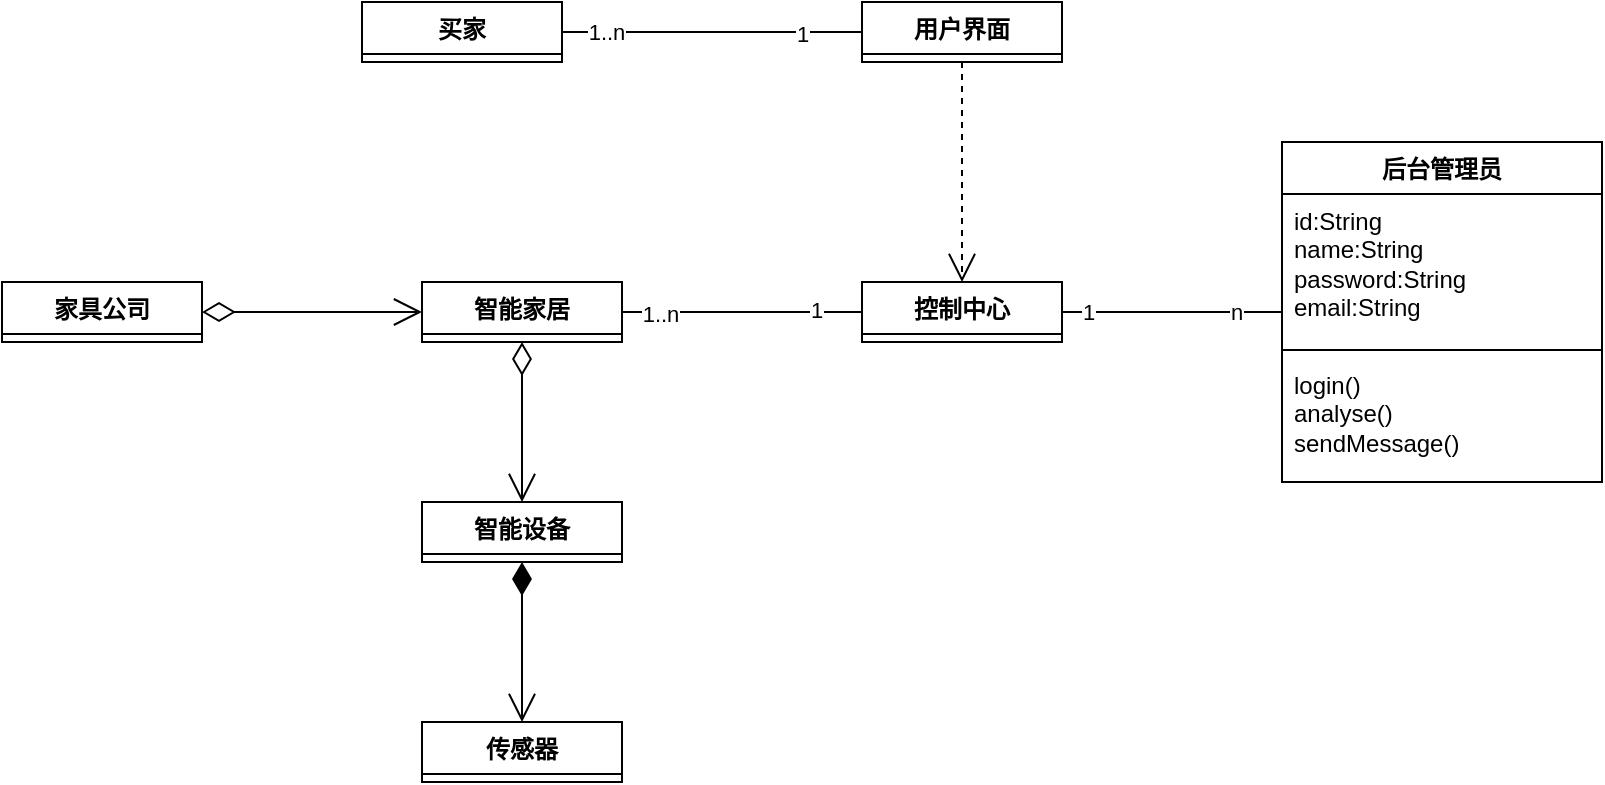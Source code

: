 <mxfile version="24.2.0" type="github">
  <diagram name="第 1 页" id="8jwr1yB68v9hcRnRHFLA">
    <mxGraphModel dx="713" dy="302" grid="1" gridSize="10" guides="1" tooltips="1" connect="1" arrows="1" fold="1" page="1" pageScale="1" pageWidth="850" pageHeight="1100" math="0" shadow="0">
      <root>
        <mxCell id="0" />
        <mxCell id="1" parent="0" />
        <mxCell id="xDn7OaBj2y6qqKKTSdad-1" value="买家" style="swimlane;fontStyle=1;align=center;verticalAlign=top;childLayout=stackLayout;horizontal=1;startSize=26;horizontalStack=0;resizeParent=1;resizeParentMax=0;resizeLast=0;collapsible=1;marginBottom=0;whiteSpace=wrap;html=1;" parent="1" vertex="1" collapsed="1">
          <mxGeometry x="210" y="160" width="100" height="30" as="geometry">
            <mxRectangle x="80" y="120" width="160" height="86" as="alternateBounds" />
          </mxGeometry>
        </mxCell>
        <mxCell id="xDn7OaBj2y6qqKKTSdad-2" value="+ field: type" style="text;strokeColor=none;fillColor=none;align=left;verticalAlign=top;spacingLeft=4;spacingRight=4;overflow=hidden;rotatable=0;points=[[0,0.5],[1,0.5]];portConstraint=eastwest;whiteSpace=wrap;html=1;" parent="xDn7OaBj2y6qqKKTSdad-1" vertex="1">
          <mxGeometry y="26" width="160" height="26" as="geometry" />
        </mxCell>
        <mxCell id="xDn7OaBj2y6qqKKTSdad-3" value="" style="line;strokeWidth=1;fillColor=none;align=left;verticalAlign=middle;spacingTop=-1;spacingLeft=3;spacingRight=3;rotatable=0;labelPosition=right;points=[];portConstraint=eastwest;strokeColor=inherit;" parent="xDn7OaBj2y6qqKKTSdad-1" vertex="1">
          <mxGeometry y="52" width="160" height="8" as="geometry" />
        </mxCell>
        <mxCell id="xDn7OaBj2y6qqKKTSdad-4" value="+ method(type): type" style="text;strokeColor=none;fillColor=none;align=left;verticalAlign=top;spacingLeft=4;spacingRight=4;overflow=hidden;rotatable=0;points=[[0,0.5],[1,0.5]];portConstraint=eastwest;whiteSpace=wrap;html=1;" parent="xDn7OaBj2y6qqKKTSdad-1" vertex="1">
          <mxGeometry y="60" width="160" height="26" as="geometry" />
        </mxCell>
        <mxCell id="xDn7OaBj2y6qqKKTSdad-5" value="后台管理员" style="swimlane;fontStyle=1;align=center;verticalAlign=top;childLayout=stackLayout;horizontal=1;startSize=26;horizontalStack=0;resizeParent=1;resizeParentMax=0;resizeLast=0;collapsible=1;marginBottom=0;whiteSpace=wrap;html=1;" parent="1" vertex="1">
          <mxGeometry x="670" y="230" width="160" height="170" as="geometry">
            <mxRectangle x="680" y="300" width="100" height="30" as="alternateBounds" />
          </mxGeometry>
        </mxCell>
        <mxCell id="xDn7OaBj2y6qqKKTSdad-6" value="id:String&lt;div&gt;name:String&lt;/div&gt;&lt;div&gt;password:String&lt;/div&gt;&lt;div&gt;email:String&lt;/div&gt;" style="text;strokeColor=none;fillColor=none;align=left;verticalAlign=top;spacingLeft=4;spacingRight=4;overflow=hidden;rotatable=0;points=[[0,0.5],[1,0.5]];portConstraint=eastwest;whiteSpace=wrap;html=1;" parent="xDn7OaBj2y6qqKKTSdad-5" vertex="1">
          <mxGeometry y="26" width="160" height="74" as="geometry" />
        </mxCell>
        <mxCell id="xDn7OaBj2y6qqKKTSdad-7" value="" style="line;strokeWidth=1;fillColor=none;align=left;verticalAlign=middle;spacingTop=-1;spacingLeft=3;spacingRight=3;rotatable=0;labelPosition=right;points=[];portConstraint=eastwest;strokeColor=inherit;" parent="xDn7OaBj2y6qqKKTSdad-5" vertex="1">
          <mxGeometry y="100" width="160" height="8" as="geometry" />
        </mxCell>
        <mxCell id="xDn7OaBj2y6qqKKTSdad-8" value="login()&lt;div&gt;analyse()&lt;/div&gt;&lt;div&gt;sendMessage()&lt;/div&gt;" style="text;strokeColor=none;fillColor=none;align=left;verticalAlign=top;spacingLeft=4;spacingRight=4;overflow=hidden;rotatable=0;points=[[0,0.5],[1,0.5]];portConstraint=eastwest;whiteSpace=wrap;html=1;" parent="xDn7OaBj2y6qqKKTSdad-5" vertex="1">
          <mxGeometry y="108" width="160" height="62" as="geometry" />
        </mxCell>
        <mxCell id="xDn7OaBj2y6qqKKTSdad-9" value="智能设备" style="swimlane;fontStyle=1;align=center;verticalAlign=top;childLayout=stackLayout;horizontal=1;startSize=26;horizontalStack=0;resizeParent=1;resizeParentMax=0;resizeLast=0;collapsible=1;marginBottom=0;whiteSpace=wrap;html=1;" parent="1" vertex="1" collapsed="1">
          <mxGeometry x="240" y="410" width="100" height="30" as="geometry">
            <mxRectangle x="140" y="270" width="160" height="86" as="alternateBounds" />
          </mxGeometry>
        </mxCell>
        <mxCell id="xDn7OaBj2y6qqKKTSdad-10" value="+ field: type" style="text;strokeColor=none;fillColor=none;align=left;verticalAlign=top;spacingLeft=4;spacingRight=4;overflow=hidden;rotatable=0;points=[[0,0.5],[1,0.5]];portConstraint=eastwest;whiteSpace=wrap;html=1;" parent="xDn7OaBj2y6qqKKTSdad-9" vertex="1">
          <mxGeometry y="26" width="160" height="26" as="geometry" />
        </mxCell>
        <mxCell id="xDn7OaBj2y6qqKKTSdad-11" value="" style="line;strokeWidth=1;fillColor=none;align=left;verticalAlign=middle;spacingTop=-1;spacingLeft=3;spacingRight=3;rotatable=0;labelPosition=right;points=[];portConstraint=eastwest;strokeColor=inherit;" parent="xDn7OaBj2y6qqKKTSdad-9" vertex="1">
          <mxGeometry y="52" width="160" height="8" as="geometry" />
        </mxCell>
        <mxCell id="xDn7OaBj2y6qqKKTSdad-12" value="+ method(type): type" style="text;strokeColor=none;fillColor=none;align=left;verticalAlign=top;spacingLeft=4;spacingRight=4;overflow=hidden;rotatable=0;points=[[0,0.5],[1,0.5]];portConstraint=eastwest;whiteSpace=wrap;html=1;" parent="xDn7OaBj2y6qqKKTSdad-9" vertex="1">
          <mxGeometry y="60" width="160" height="26" as="geometry" />
        </mxCell>
        <mxCell id="xDn7OaBj2y6qqKKTSdad-13" value="传感器" style="swimlane;fontStyle=1;align=center;verticalAlign=top;childLayout=stackLayout;horizontal=1;startSize=26;horizontalStack=0;resizeParent=1;resizeParentMax=0;resizeLast=0;collapsible=1;marginBottom=0;whiteSpace=wrap;html=1;" parent="1" vertex="1" collapsed="1">
          <mxGeometry x="240" y="520" width="100" height="30" as="geometry">
            <mxRectangle x="120" y="340" width="160" height="86" as="alternateBounds" />
          </mxGeometry>
        </mxCell>
        <mxCell id="xDn7OaBj2y6qqKKTSdad-14" value="+ field: type" style="text;strokeColor=none;fillColor=none;align=left;verticalAlign=top;spacingLeft=4;spacingRight=4;overflow=hidden;rotatable=0;points=[[0,0.5],[1,0.5]];portConstraint=eastwest;whiteSpace=wrap;html=1;" parent="xDn7OaBj2y6qqKKTSdad-13" vertex="1">
          <mxGeometry y="26" width="160" height="26" as="geometry" />
        </mxCell>
        <mxCell id="xDn7OaBj2y6qqKKTSdad-15" value="" style="line;strokeWidth=1;fillColor=none;align=left;verticalAlign=middle;spacingTop=-1;spacingLeft=3;spacingRight=3;rotatable=0;labelPosition=right;points=[];portConstraint=eastwest;strokeColor=inherit;" parent="xDn7OaBj2y6qqKKTSdad-13" vertex="1">
          <mxGeometry y="52" width="160" height="8" as="geometry" />
        </mxCell>
        <mxCell id="xDn7OaBj2y6qqKKTSdad-16" value="+ method(type): type" style="text;strokeColor=none;fillColor=none;align=left;verticalAlign=top;spacingLeft=4;spacingRight=4;overflow=hidden;rotatable=0;points=[[0,0.5],[1,0.5]];portConstraint=eastwest;whiteSpace=wrap;html=1;" parent="xDn7OaBj2y6qqKKTSdad-13" vertex="1">
          <mxGeometry y="60" width="160" height="26" as="geometry" />
        </mxCell>
        <mxCell id="xDn7OaBj2y6qqKKTSdad-21" value="控制中心" style="swimlane;fontStyle=1;align=center;verticalAlign=top;childLayout=stackLayout;horizontal=1;startSize=26;horizontalStack=0;resizeParent=1;resizeParentMax=0;resizeLast=0;collapsible=1;marginBottom=0;whiteSpace=wrap;html=1;" parent="1" vertex="1" collapsed="1">
          <mxGeometry x="460" y="300" width="100" height="30" as="geometry">
            <mxRectangle x="460" y="300" width="160" height="86" as="alternateBounds" />
          </mxGeometry>
        </mxCell>
        <mxCell id="xDn7OaBj2y6qqKKTSdad-22" value="+ field: type" style="text;strokeColor=none;fillColor=none;align=left;verticalAlign=top;spacingLeft=4;spacingRight=4;overflow=hidden;rotatable=0;points=[[0,0.5],[1,0.5]];portConstraint=eastwest;whiteSpace=wrap;html=1;" parent="xDn7OaBj2y6qqKKTSdad-21" vertex="1">
          <mxGeometry y="26" width="160" height="26" as="geometry" />
        </mxCell>
        <mxCell id="xDn7OaBj2y6qqKKTSdad-23" value="" style="line;strokeWidth=1;fillColor=none;align=left;verticalAlign=middle;spacingTop=-1;spacingLeft=3;spacingRight=3;rotatable=0;labelPosition=right;points=[];portConstraint=eastwest;strokeColor=inherit;" parent="xDn7OaBj2y6qqKKTSdad-21" vertex="1">
          <mxGeometry y="52" width="160" height="8" as="geometry" />
        </mxCell>
        <mxCell id="xDn7OaBj2y6qqKKTSdad-24" value="+ method(type): type" style="text;strokeColor=none;fillColor=none;align=left;verticalAlign=top;spacingLeft=4;spacingRight=4;overflow=hidden;rotatable=0;points=[[0,0.5],[1,0.5]];portConstraint=eastwest;whiteSpace=wrap;html=1;" parent="xDn7OaBj2y6qqKKTSdad-21" vertex="1">
          <mxGeometry y="60" width="160" height="26" as="geometry" />
        </mxCell>
        <mxCell id="xDn7OaBj2y6qqKKTSdad-25" value="用户界面" style="swimlane;fontStyle=1;align=center;verticalAlign=top;childLayout=stackLayout;horizontal=1;startSize=26;horizontalStack=0;resizeParent=1;resizeParentMax=0;resizeLast=0;collapsible=1;marginBottom=0;whiteSpace=wrap;html=1;" parent="1" vertex="1" collapsed="1">
          <mxGeometry x="460" y="160" width="100" height="30" as="geometry">
            <mxRectangle x="140" y="270" width="160" height="86" as="alternateBounds" />
          </mxGeometry>
        </mxCell>
        <mxCell id="xDn7OaBj2y6qqKKTSdad-26" value="+ field: type" style="text;strokeColor=none;fillColor=none;align=left;verticalAlign=top;spacingLeft=4;spacingRight=4;overflow=hidden;rotatable=0;points=[[0,0.5],[1,0.5]];portConstraint=eastwest;whiteSpace=wrap;html=1;" parent="xDn7OaBj2y6qqKKTSdad-25" vertex="1">
          <mxGeometry y="26" width="160" height="26" as="geometry" />
        </mxCell>
        <mxCell id="xDn7OaBj2y6qqKKTSdad-27" value="" style="line;strokeWidth=1;fillColor=none;align=left;verticalAlign=middle;spacingTop=-1;spacingLeft=3;spacingRight=3;rotatable=0;labelPosition=right;points=[];portConstraint=eastwest;strokeColor=inherit;" parent="xDn7OaBj2y6qqKKTSdad-25" vertex="1">
          <mxGeometry y="52" width="160" height="8" as="geometry" />
        </mxCell>
        <mxCell id="xDn7OaBj2y6qqKKTSdad-28" value="+ method(type): type" style="text;strokeColor=none;fillColor=none;align=left;verticalAlign=top;spacingLeft=4;spacingRight=4;overflow=hidden;rotatable=0;points=[[0,0.5],[1,0.5]];portConstraint=eastwest;whiteSpace=wrap;html=1;" parent="xDn7OaBj2y6qqKKTSdad-25" vertex="1">
          <mxGeometry y="60" width="160" height="26" as="geometry" />
        </mxCell>
        <mxCell id="xDn7OaBj2y6qqKKTSdad-37" value="家具公司" style="swimlane;fontStyle=1;align=center;verticalAlign=top;childLayout=stackLayout;horizontal=1;startSize=26;horizontalStack=0;resizeParent=1;resizeParentMax=0;resizeLast=0;collapsible=1;marginBottom=0;whiteSpace=wrap;html=1;" parent="1" vertex="1" collapsed="1">
          <mxGeometry x="30" y="300" width="100" height="30" as="geometry">
            <mxRectangle x="140" y="270" width="160" height="86" as="alternateBounds" />
          </mxGeometry>
        </mxCell>
        <mxCell id="xDn7OaBj2y6qqKKTSdad-38" value="+ field: type" style="text;strokeColor=none;fillColor=none;align=left;verticalAlign=top;spacingLeft=4;spacingRight=4;overflow=hidden;rotatable=0;points=[[0,0.5],[1,0.5]];portConstraint=eastwest;whiteSpace=wrap;html=1;" parent="xDn7OaBj2y6qqKKTSdad-37" vertex="1">
          <mxGeometry y="26" width="160" height="26" as="geometry" />
        </mxCell>
        <mxCell id="xDn7OaBj2y6qqKKTSdad-39" value="" style="line;strokeWidth=1;fillColor=none;align=left;verticalAlign=middle;spacingTop=-1;spacingLeft=3;spacingRight=3;rotatable=0;labelPosition=right;points=[];portConstraint=eastwest;strokeColor=inherit;" parent="xDn7OaBj2y6qqKKTSdad-37" vertex="1">
          <mxGeometry y="52" width="160" height="8" as="geometry" />
        </mxCell>
        <mxCell id="xDn7OaBj2y6qqKKTSdad-40" value="+ method(type): type" style="text;strokeColor=none;fillColor=none;align=left;verticalAlign=top;spacingLeft=4;spacingRight=4;overflow=hidden;rotatable=0;points=[[0,0.5],[1,0.5]];portConstraint=eastwest;whiteSpace=wrap;html=1;" parent="xDn7OaBj2y6qqKKTSdad-37" vertex="1">
          <mxGeometry y="60" width="160" height="26" as="geometry" />
        </mxCell>
        <mxCell id="xDn7OaBj2y6qqKKTSdad-46" value="" style="endArrow=none;html=1;rounded=0;entryX=0;entryY=0.5;entryDx=0;entryDy=0;exitX=1;exitY=0.5;exitDx=0;exitDy=0;" parent="1" source="xDn7OaBj2y6qqKKTSdad-21" target="xDn7OaBj2y6qqKKTSdad-5" edge="1">
          <mxGeometry relative="1" as="geometry">
            <mxPoint x="520" y="200" as="sourcePoint" />
            <mxPoint x="680" y="200" as="targetPoint" />
          </mxGeometry>
        </mxCell>
        <mxCell id="xDn7OaBj2y6qqKKTSdad-47" value="1" style="edgeLabel;html=1;align=center;verticalAlign=middle;resizable=0;points=[];" parent="xDn7OaBj2y6qqKKTSdad-46" vertex="1" connectable="0">
          <mxGeometry x="-0.764" relative="1" as="geometry">
            <mxPoint as="offset" />
          </mxGeometry>
        </mxCell>
        <mxCell id="xDn7OaBj2y6qqKKTSdad-48" value="n" style="edgeLabel;html=1;align=center;verticalAlign=middle;resizable=0;points=[];" parent="xDn7OaBj2y6qqKKTSdad-46" vertex="1" connectable="0">
          <mxGeometry x="0.582" relative="1" as="geometry">
            <mxPoint as="offset" />
          </mxGeometry>
        </mxCell>
        <mxCell id="xDn7OaBj2y6qqKKTSdad-52" value="" style="endArrow=none;html=1;rounded=0;exitX=1;exitY=0.5;exitDx=0;exitDy=0;entryX=0;entryY=0.5;entryDx=0;entryDy=0;" parent="1" source="xDn7OaBj2y6qqKKTSdad-1" target="xDn7OaBj2y6qqKKTSdad-25" edge="1">
          <mxGeometry relative="1" as="geometry">
            <mxPoint x="500" y="270" as="sourcePoint" />
            <mxPoint x="660" y="270" as="targetPoint" />
          </mxGeometry>
        </mxCell>
        <mxCell id="xDn7OaBj2y6qqKKTSdad-53" value="1..n" style="edgeLabel;html=1;align=center;verticalAlign=middle;resizable=0;points=[];" parent="xDn7OaBj2y6qqKKTSdad-52" vertex="1" connectable="0">
          <mxGeometry x="-0.707" relative="1" as="geometry">
            <mxPoint as="offset" />
          </mxGeometry>
        </mxCell>
        <mxCell id="xDn7OaBj2y6qqKKTSdad-54" value="1" style="edgeLabel;html=1;align=center;verticalAlign=middle;resizable=0;points=[];" parent="xDn7OaBj2y6qqKKTSdad-52" vertex="1" connectable="0">
          <mxGeometry x="0.593" y="-1" relative="1" as="geometry">
            <mxPoint as="offset" />
          </mxGeometry>
        </mxCell>
        <mxCell id="xDn7OaBj2y6qqKKTSdad-67" value="智能家居" style="swimlane;fontStyle=1;align=center;verticalAlign=top;childLayout=stackLayout;horizontal=1;startSize=26;horizontalStack=0;resizeParent=1;resizeParentMax=0;resizeLast=0;collapsible=1;marginBottom=0;whiteSpace=wrap;html=1;" parent="1" vertex="1" collapsed="1">
          <mxGeometry x="240" y="300" width="100" height="30" as="geometry">
            <mxRectangle x="140" y="270" width="160" height="86" as="alternateBounds" />
          </mxGeometry>
        </mxCell>
        <mxCell id="xDn7OaBj2y6qqKKTSdad-68" value="+ field: type" style="text;strokeColor=none;fillColor=none;align=left;verticalAlign=top;spacingLeft=4;spacingRight=4;overflow=hidden;rotatable=0;points=[[0,0.5],[1,0.5]];portConstraint=eastwest;whiteSpace=wrap;html=1;" parent="xDn7OaBj2y6qqKKTSdad-67" vertex="1">
          <mxGeometry y="26" width="160" height="26" as="geometry" />
        </mxCell>
        <mxCell id="xDn7OaBj2y6qqKKTSdad-69" value="" style="line;strokeWidth=1;fillColor=none;align=left;verticalAlign=middle;spacingTop=-1;spacingLeft=3;spacingRight=3;rotatable=0;labelPosition=right;points=[];portConstraint=eastwest;strokeColor=inherit;" parent="xDn7OaBj2y6qqKKTSdad-67" vertex="1">
          <mxGeometry y="52" width="160" height="8" as="geometry" />
        </mxCell>
        <mxCell id="xDn7OaBj2y6qqKKTSdad-70" value="+ method(type): type" style="text;strokeColor=none;fillColor=none;align=left;verticalAlign=top;spacingLeft=4;spacingRight=4;overflow=hidden;rotatable=0;points=[[0,0.5],[1,0.5]];portConstraint=eastwest;whiteSpace=wrap;html=1;" parent="xDn7OaBj2y6qqKKTSdad-67" vertex="1">
          <mxGeometry y="60" width="160" height="26" as="geometry" />
        </mxCell>
        <mxCell id="xDn7OaBj2y6qqKKTSdad-71" value="" style="endArrow=open;html=1;endSize=12;startArrow=diamondThin;startSize=14;startFill=0;edgeStyle=orthogonalEdgeStyle;align=left;verticalAlign=bottom;rounded=0;exitX=0.5;exitY=1;exitDx=0;exitDy=0;entryX=0.5;entryY=0;entryDx=0;entryDy=0;" parent="1" source="xDn7OaBj2y6qqKKTSdad-67" target="xDn7OaBj2y6qqKKTSdad-9" edge="1">
          <mxGeometry x="-1" y="3" relative="1" as="geometry">
            <mxPoint x="300" y="450" as="sourcePoint" />
            <mxPoint x="290" y="410" as="targetPoint" />
          </mxGeometry>
        </mxCell>
        <mxCell id="xDn7OaBj2y6qqKKTSdad-72" value="" style="endArrow=open;html=1;endSize=12;startArrow=diamondThin;startSize=14;startFill=0;edgeStyle=orthogonalEdgeStyle;align=left;verticalAlign=bottom;rounded=0;exitX=1;exitY=0.5;exitDx=0;exitDy=0;entryX=0;entryY=0.5;entryDx=0;entryDy=0;" parent="1" source="xDn7OaBj2y6qqKKTSdad-37" target="xDn7OaBj2y6qqKKTSdad-67" edge="1">
          <mxGeometry x="-1" y="3" relative="1" as="geometry">
            <mxPoint x="310" y="460" as="sourcePoint" />
            <mxPoint x="310" y="540" as="targetPoint" />
          </mxGeometry>
        </mxCell>
        <mxCell id="xDn7OaBj2y6qqKKTSdad-73" value="" style="endArrow=open;html=1;endSize=12;startArrow=diamondThin;startSize=14;startFill=1;edgeStyle=orthogonalEdgeStyle;align=left;verticalAlign=bottom;rounded=0;entryX=0.5;entryY=0;entryDx=0;entryDy=0;exitX=0.5;exitY=1;exitDx=0;exitDy=0;" parent="1" source="xDn7OaBj2y6qqKKTSdad-9" target="xDn7OaBj2y6qqKKTSdad-13" edge="1">
          <mxGeometry x="-1" y="3" relative="1" as="geometry">
            <mxPoint x="480" y="450" as="sourcePoint" />
            <mxPoint x="500" y="410" as="targetPoint" />
          </mxGeometry>
        </mxCell>
        <mxCell id="xDn7OaBj2y6qqKKTSdad-75" value="" style="endArrow=none;html=1;rounded=0;entryX=0;entryY=0.5;entryDx=0;entryDy=0;exitX=1;exitY=0.5;exitDx=0;exitDy=0;" parent="1" source="xDn7OaBj2y6qqKKTSdad-67" target="xDn7OaBj2y6qqKKTSdad-21" edge="1">
          <mxGeometry relative="1" as="geometry">
            <mxPoint x="340" y="310" as="sourcePoint" />
            <mxPoint x="500" y="310" as="targetPoint" />
          </mxGeometry>
        </mxCell>
        <mxCell id="xDn7OaBj2y6qqKKTSdad-76" value="1..n" style="edgeLabel;html=1;align=center;verticalAlign=middle;resizable=0;points=[];" parent="xDn7OaBj2y6qqKKTSdad-75" vertex="1" connectable="0">
          <mxGeometry x="-0.689" y="-1" relative="1" as="geometry">
            <mxPoint as="offset" />
          </mxGeometry>
        </mxCell>
        <mxCell id="xDn7OaBj2y6qqKKTSdad-77" value="1" style="edgeLabel;html=1;align=center;verticalAlign=middle;resizable=0;points=[];" parent="xDn7OaBj2y6qqKKTSdad-75" vertex="1" connectable="0">
          <mxGeometry x="0.611" y="1" relative="1" as="geometry">
            <mxPoint as="offset" />
          </mxGeometry>
        </mxCell>
        <mxCell id="xDn7OaBj2y6qqKKTSdad-81" value="" style="endArrow=open;endSize=12;dashed=1;html=1;rounded=0;exitX=0.5;exitY=1;exitDx=0;exitDy=0;entryX=0.5;entryY=0;entryDx=0;entryDy=0;" parent="1" source="xDn7OaBj2y6qqKKTSdad-25" target="xDn7OaBj2y6qqKKTSdad-21" edge="1">
          <mxGeometry width="160" relative="1" as="geometry">
            <mxPoint x="340" y="310" as="sourcePoint" />
            <mxPoint x="500" y="310" as="targetPoint" />
          </mxGeometry>
        </mxCell>
      </root>
    </mxGraphModel>
  </diagram>
</mxfile>

